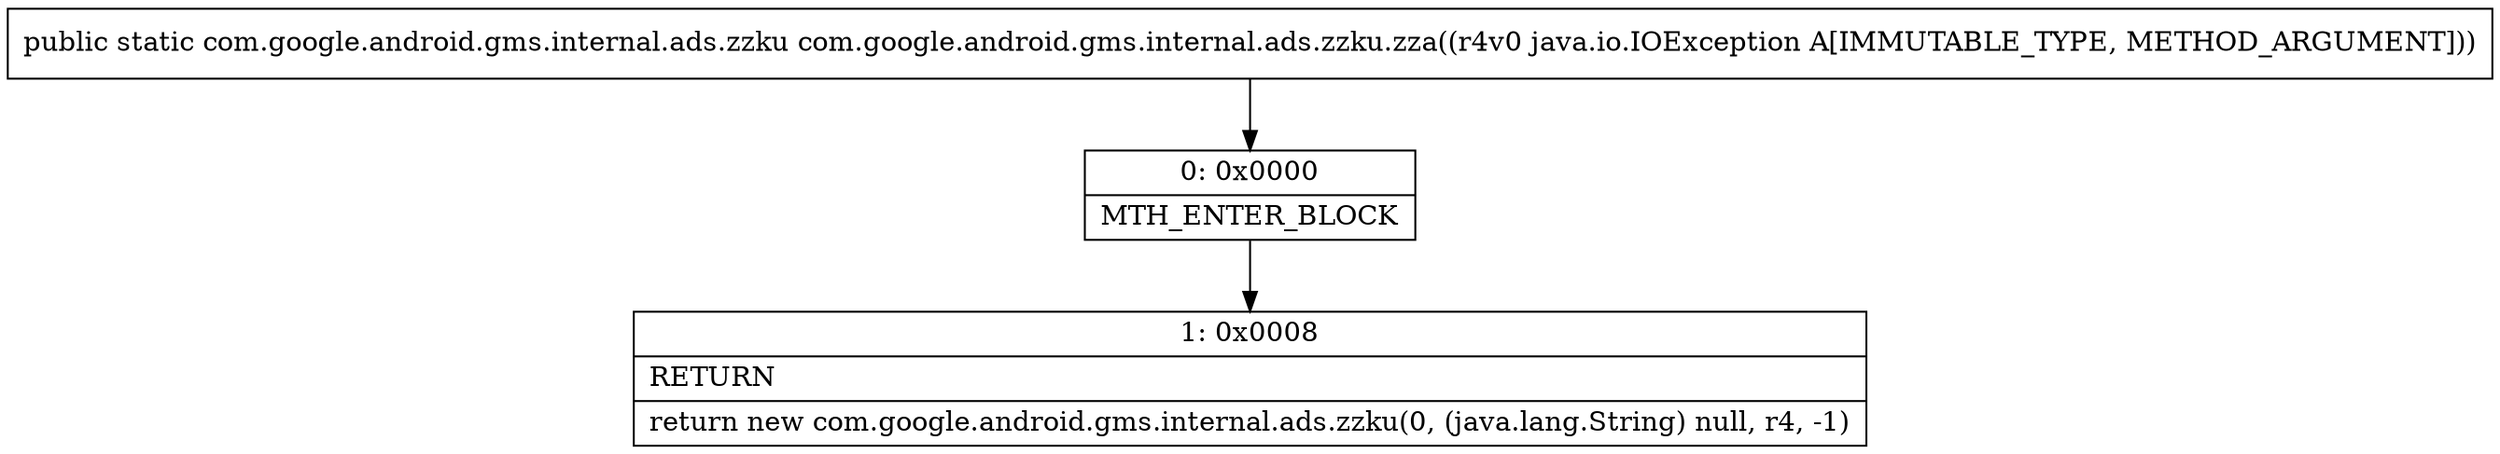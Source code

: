 digraph "CFG forcom.google.android.gms.internal.ads.zzku.zza(Ljava\/io\/IOException;)Lcom\/google\/android\/gms\/internal\/ads\/zzku;" {
Node_0 [shape=record,label="{0\:\ 0x0000|MTH_ENTER_BLOCK\l}"];
Node_1 [shape=record,label="{1\:\ 0x0008|RETURN\l|return new com.google.android.gms.internal.ads.zzku(0, (java.lang.String) null, r4, \-1)\l}"];
MethodNode[shape=record,label="{public static com.google.android.gms.internal.ads.zzku com.google.android.gms.internal.ads.zzku.zza((r4v0 java.io.IOException A[IMMUTABLE_TYPE, METHOD_ARGUMENT])) }"];
MethodNode -> Node_0;
Node_0 -> Node_1;
}

